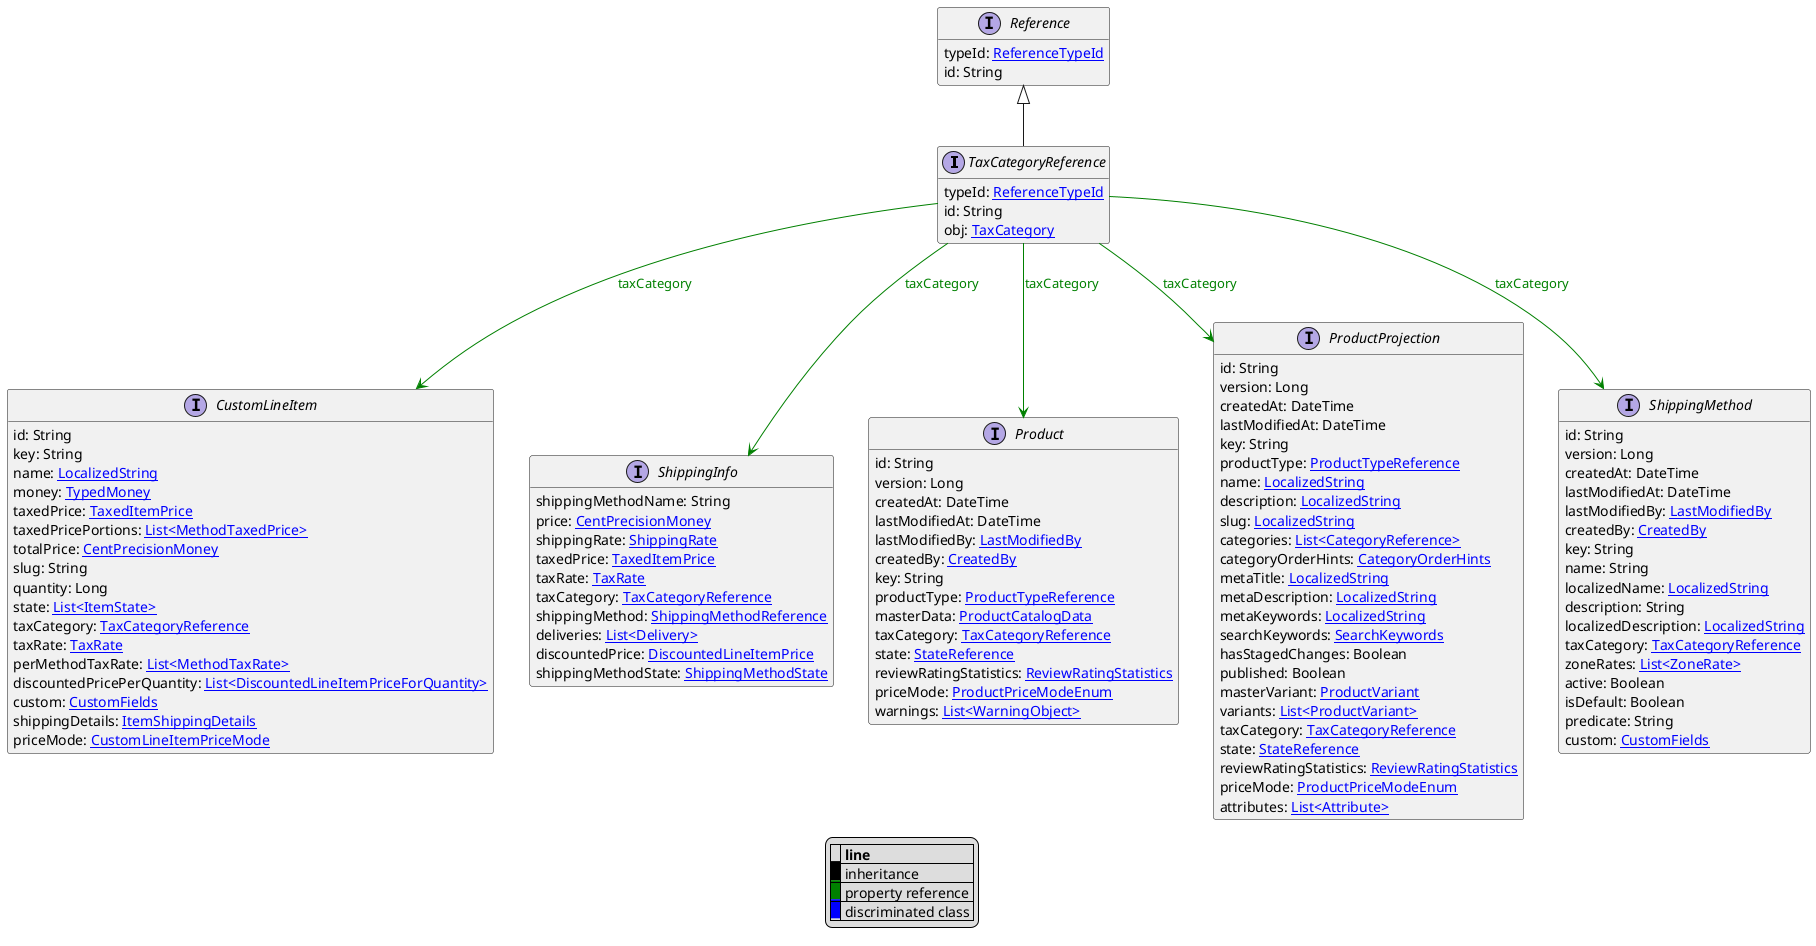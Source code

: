 @startuml

hide empty fields
hide empty methods
legend
|= |= line |
|<back:black>   </back>| inheritance |
|<back:green>   </back>| property reference |
|<back:blue>   </back>| discriminated class |
endlegend
interface TaxCategoryReference [[TaxCategoryReference.svg]] extends Reference {
    typeId: [[ReferenceTypeId.svg ReferenceTypeId]]
    id: String
    obj: [[TaxCategory.svg TaxCategory]]
}
interface Reference [[Reference.svg]]  {
    typeId: [[ReferenceTypeId.svg ReferenceTypeId]]
    id: String
}


interface CustomLineItem [[CustomLineItem.svg]]  {
    id: String
    key: String
    name: [[LocalizedString.svg LocalizedString]]
    money: [[TypedMoney.svg TypedMoney]]
    taxedPrice: [[TaxedItemPrice.svg TaxedItemPrice]]
    taxedPricePortions: [[MethodTaxedPrice.svg List<MethodTaxedPrice>]]
    totalPrice: [[CentPrecisionMoney.svg CentPrecisionMoney]]
    slug: String
    quantity: Long
    state: [[ItemState.svg List<ItemState>]]
    taxCategory: [[TaxCategoryReference.svg TaxCategoryReference]]
    taxRate: [[TaxRate.svg TaxRate]]
    perMethodTaxRate: [[MethodTaxRate.svg List<MethodTaxRate>]]
    discountedPricePerQuantity: [[DiscountedLineItemPriceForQuantity.svg List<DiscountedLineItemPriceForQuantity>]]
    custom: [[CustomFields.svg CustomFields]]
    shippingDetails: [[ItemShippingDetails.svg ItemShippingDetails]]
    priceMode: [[CustomLineItemPriceMode.svg CustomLineItemPriceMode]]
}
interface ShippingInfo [[ShippingInfo.svg]]  {
    shippingMethodName: String
    price: [[CentPrecisionMoney.svg CentPrecisionMoney]]
    shippingRate: [[ShippingRate.svg ShippingRate]]
    taxedPrice: [[TaxedItemPrice.svg TaxedItemPrice]]
    taxRate: [[TaxRate.svg TaxRate]]
    taxCategory: [[TaxCategoryReference.svg TaxCategoryReference]]
    shippingMethod: [[ShippingMethodReference.svg ShippingMethodReference]]
    deliveries: [[Delivery.svg List<Delivery>]]
    discountedPrice: [[DiscountedLineItemPrice.svg DiscountedLineItemPrice]]
    shippingMethodState: [[ShippingMethodState.svg ShippingMethodState]]
}
interface Product [[Product.svg]]  {
    id: String
    version: Long
    createdAt: DateTime
    lastModifiedAt: DateTime
    lastModifiedBy: [[LastModifiedBy.svg LastModifiedBy]]
    createdBy: [[CreatedBy.svg CreatedBy]]
    key: String
    productType: [[ProductTypeReference.svg ProductTypeReference]]
    masterData: [[ProductCatalogData.svg ProductCatalogData]]
    taxCategory: [[TaxCategoryReference.svg TaxCategoryReference]]
    state: [[StateReference.svg StateReference]]
    reviewRatingStatistics: [[ReviewRatingStatistics.svg ReviewRatingStatistics]]
    priceMode: [[ProductPriceModeEnum.svg ProductPriceModeEnum]]
    warnings: [[WarningObject.svg List<WarningObject>]]
}
interface ProductProjection [[ProductProjection.svg]]  {
    id: String
    version: Long
    createdAt: DateTime
    lastModifiedAt: DateTime
    key: String
    productType: [[ProductTypeReference.svg ProductTypeReference]]
    name: [[LocalizedString.svg LocalizedString]]
    description: [[LocalizedString.svg LocalizedString]]
    slug: [[LocalizedString.svg LocalizedString]]
    categories: [[CategoryReference.svg List<CategoryReference>]]
    categoryOrderHints: [[CategoryOrderHints.svg CategoryOrderHints]]
    metaTitle: [[LocalizedString.svg LocalizedString]]
    metaDescription: [[LocalizedString.svg LocalizedString]]
    metaKeywords: [[LocalizedString.svg LocalizedString]]
    searchKeywords: [[SearchKeywords.svg SearchKeywords]]
    hasStagedChanges: Boolean
    published: Boolean
    masterVariant: [[ProductVariant.svg ProductVariant]]
    variants: [[ProductVariant.svg List<ProductVariant>]]
    taxCategory: [[TaxCategoryReference.svg TaxCategoryReference]]
    state: [[StateReference.svg StateReference]]
    reviewRatingStatistics: [[ReviewRatingStatistics.svg ReviewRatingStatistics]]
    priceMode: [[ProductPriceModeEnum.svg ProductPriceModeEnum]]
    attributes: [[Attribute.svg List<Attribute>]]
}
interface ShippingMethod [[ShippingMethod.svg]]  {
    id: String
    version: Long
    createdAt: DateTime
    lastModifiedAt: DateTime
    lastModifiedBy: [[LastModifiedBy.svg LastModifiedBy]]
    createdBy: [[CreatedBy.svg CreatedBy]]
    key: String
    name: String
    localizedName: [[LocalizedString.svg LocalizedString]]
    description: String
    localizedDescription: [[LocalizedString.svg LocalizedString]]
    taxCategory: [[TaxCategoryReference.svg TaxCategoryReference]]
    zoneRates: [[ZoneRate.svg List<ZoneRate>]]
    active: Boolean
    isDefault: Boolean
    predicate: String
    custom: [[CustomFields.svg CustomFields]]
}

TaxCategoryReference --> CustomLineItem #green;text:green : "taxCategory"
TaxCategoryReference --> ShippingInfo #green;text:green : "taxCategory"
TaxCategoryReference --> Product #green;text:green : "taxCategory"
TaxCategoryReference --> ProductProjection #green;text:green : "taxCategory"
TaxCategoryReference --> ShippingMethod #green;text:green : "taxCategory"
@enduml
